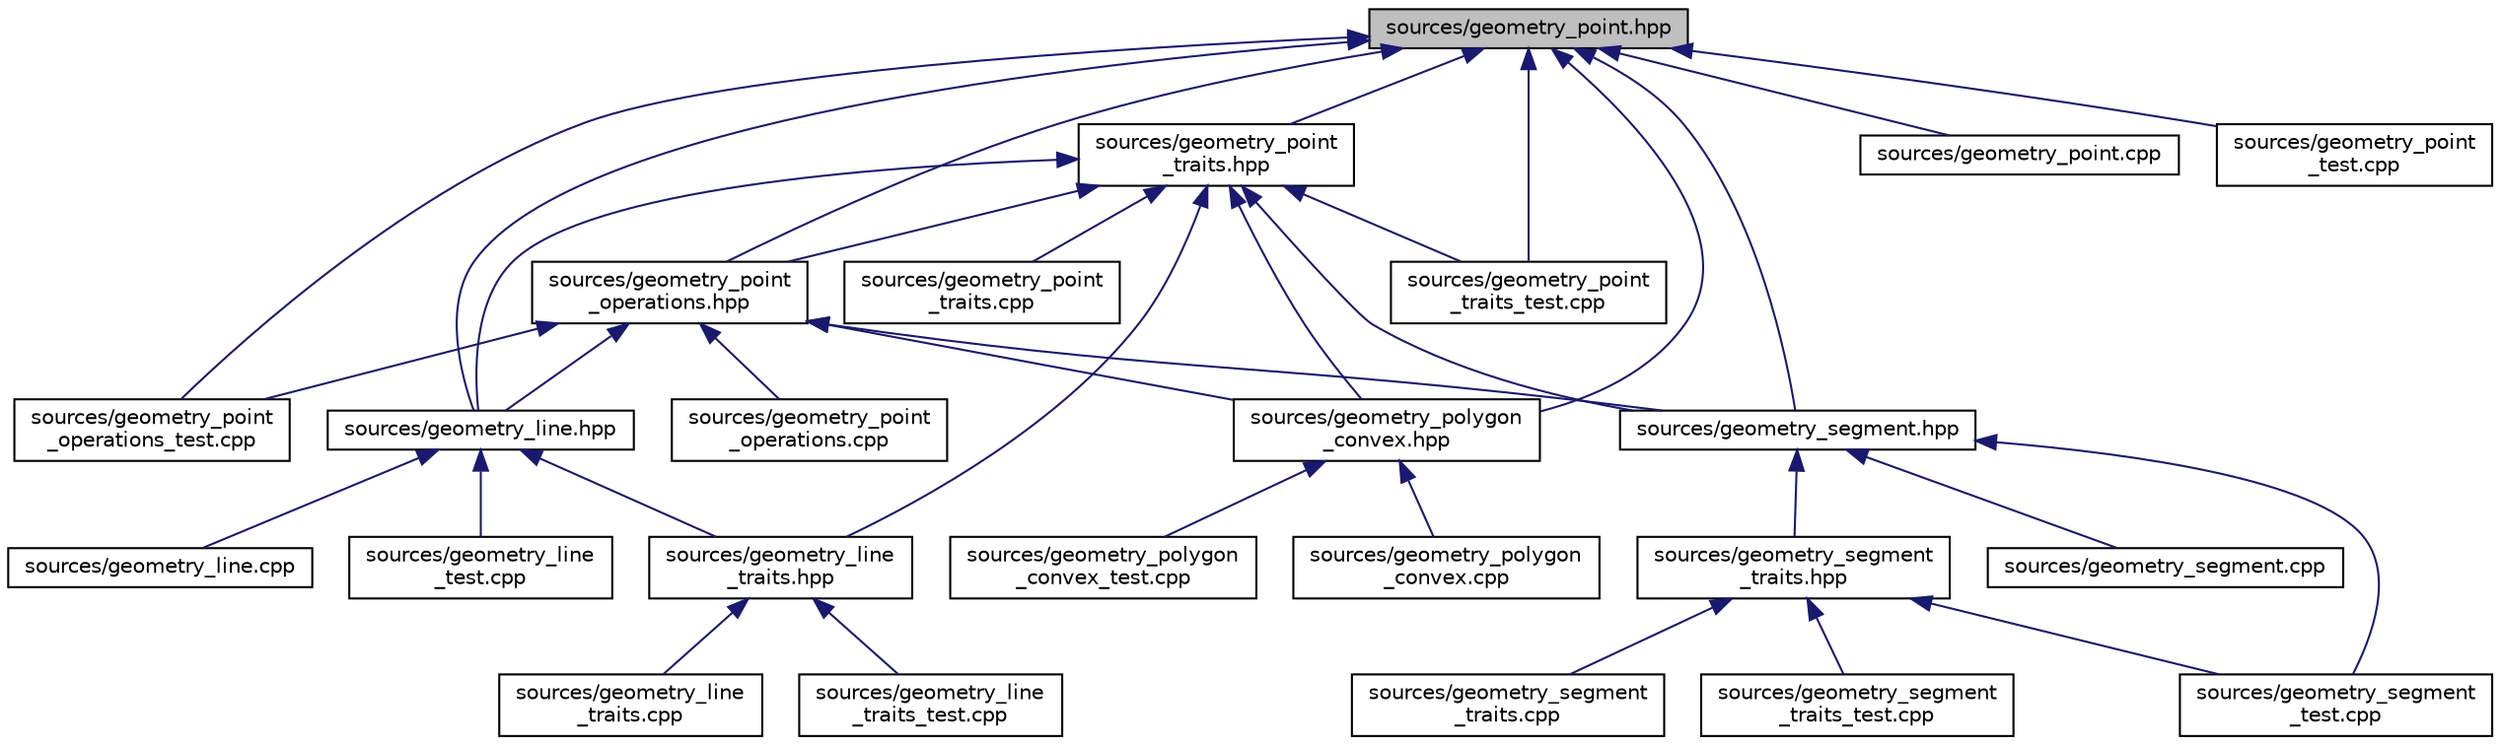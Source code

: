 digraph "sources/geometry_point.hpp"
{
 // LATEX_PDF_SIZE
  edge [fontname="Helvetica",fontsize="10",labelfontname="Helvetica",labelfontsize="10"];
  node [fontname="Helvetica",fontsize="10",shape=record];
  Node1 [label="sources/geometry_point.hpp",height=0.2,width=0.4,color="black", fillcolor="grey75", style="filled", fontcolor="black",tooltip=" "];
  Node1 -> Node2 [dir="back",color="midnightblue",fontsize="10",style="solid",fontname="Helvetica"];
  Node2 [label="sources/geometry_line.hpp",height=0.2,width=0.4,color="black", fillcolor="white", style="filled",URL="$geometry__line_8hpp.html",tooltip=" "];
  Node2 -> Node3 [dir="back",color="midnightblue",fontsize="10",style="solid",fontname="Helvetica"];
  Node3 [label="sources/geometry_line.cpp",height=0.2,width=0.4,color="black", fillcolor="white", style="filled",URL="$geometry__line_8cpp.html",tooltip=" "];
  Node2 -> Node4 [dir="back",color="midnightblue",fontsize="10",style="solid",fontname="Helvetica"];
  Node4 [label="sources/geometry_line\l_test.cpp",height=0.2,width=0.4,color="black", fillcolor="white", style="filled",URL="$geometry__line__test_8cpp.html",tooltip=" "];
  Node2 -> Node5 [dir="back",color="midnightblue",fontsize="10",style="solid",fontname="Helvetica"];
  Node5 [label="sources/geometry_line\l_traits.hpp",height=0.2,width=0.4,color="black", fillcolor="white", style="filled",URL="$geometry__line__traits_8hpp.html",tooltip=" "];
  Node5 -> Node6 [dir="back",color="midnightblue",fontsize="10",style="solid",fontname="Helvetica"];
  Node6 [label="sources/geometry_line\l_traits.cpp",height=0.2,width=0.4,color="black", fillcolor="white", style="filled",URL="$geometry__line__traits_8cpp.html",tooltip=" "];
  Node5 -> Node7 [dir="back",color="midnightblue",fontsize="10",style="solid",fontname="Helvetica"];
  Node7 [label="sources/geometry_line\l_traits_test.cpp",height=0.2,width=0.4,color="black", fillcolor="white", style="filled",URL="$geometry__line__traits__test_8cpp.html",tooltip=" "];
  Node1 -> Node8 [dir="back",color="midnightblue",fontsize="10",style="solid",fontname="Helvetica"];
  Node8 [label="sources/geometry_point.cpp",height=0.2,width=0.4,color="black", fillcolor="white", style="filled",URL="$geometry__point_8cpp.html",tooltip=" "];
  Node1 -> Node9 [dir="back",color="midnightblue",fontsize="10",style="solid",fontname="Helvetica"];
  Node9 [label="sources/geometry_point\l_operations.hpp",height=0.2,width=0.4,color="black", fillcolor="white", style="filled",URL="$geometry__point__operations_8hpp.html",tooltip=" "];
  Node9 -> Node2 [dir="back",color="midnightblue",fontsize="10",style="solid",fontname="Helvetica"];
  Node9 -> Node10 [dir="back",color="midnightblue",fontsize="10",style="solid",fontname="Helvetica"];
  Node10 [label="sources/geometry_point\l_operations.cpp",height=0.2,width=0.4,color="black", fillcolor="white", style="filled",URL="$geometry__point__operations_8cpp.html",tooltip=" "];
  Node9 -> Node11 [dir="back",color="midnightblue",fontsize="10",style="solid",fontname="Helvetica"];
  Node11 [label="sources/geometry_point\l_operations_test.cpp",height=0.2,width=0.4,color="black", fillcolor="white", style="filled",URL="$geometry__point__operations__test_8cpp.html",tooltip=" "];
  Node9 -> Node12 [dir="back",color="midnightblue",fontsize="10",style="solid",fontname="Helvetica"];
  Node12 [label="sources/geometry_polygon\l_convex.hpp",height=0.2,width=0.4,color="black", fillcolor="white", style="filled",URL="$geometry__polygon__convex_8hpp.html",tooltip=" "];
  Node12 -> Node13 [dir="back",color="midnightblue",fontsize="10",style="solid",fontname="Helvetica"];
  Node13 [label="sources/geometry_polygon\l_convex.cpp",height=0.2,width=0.4,color="black", fillcolor="white", style="filled",URL="$geometry__polygon__convex_8cpp.html",tooltip=" "];
  Node12 -> Node14 [dir="back",color="midnightblue",fontsize="10",style="solid",fontname="Helvetica"];
  Node14 [label="sources/geometry_polygon\l_convex_test.cpp",height=0.2,width=0.4,color="black", fillcolor="white", style="filled",URL="$geometry__polygon__convex__test_8cpp.html",tooltip=" "];
  Node9 -> Node15 [dir="back",color="midnightblue",fontsize="10",style="solid",fontname="Helvetica"];
  Node15 [label="sources/geometry_segment.hpp",height=0.2,width=0.4,color="black", fillcolor="white", style="filled",URL="$geometry__segment_8hpp.html",tooltip=" "];
  Node15 -> Node16 [dir="back",color="midnightblue",fontsize="10",style="solid",fontname="Helvetica"];
  Node16 [label="sources/geometry_segment.cpp",height=0.2,width=0.4,color="black", fillcolor="white", style="filled",URL="$geometry__segment_8cpp.html",tooltip=" "];
  Node15 -> Node17 [dir="back",color="midnightblue",fontsize="10",style="solid",fontname="Helvetica"];
  Node17 [label="sources/geometry_segment\l_test.cpp",height=0.2,width=0.4,color="black", fillcolor="white", style="filled",URL="$geometry__segment__test_8cpp.html",tooltip=" "];
  Node15 -> Node18 [dir="back",color="midnightblue",fontsize="10",style="solid",fontname="Helvetica"];
  Node18 [label="sources/geometry_segment\l_traits.hpp",height=0.2,width=0.4,color="black", fillcolor="white", style="filled",URL="$geometry__segment__traits_8hpp.html",tooltip=" "];
  Node18 -> Node17 [dir="back",color="midnightblue",fontsize="10",style="solid",fontname="Helvetica"];
  Node18 -> Node19 [dir="back",color="midnightblue",fontsize="10",style="solid",fontname="Helvetica"];
  Node19 [label="sources/geometry_segment\l_traits.cpp",height=0.2,width=0.4,color="black", fillcolor="white", style="filled",URL="$geometry__segment__traits_8cpp.html",tooltip=" "];
  Node18 -> Node20 [dir="back",color="midnightblue",fontsize="10",style="solid",fontname="Helvetica"];
  Node20 [label="sources/geometry_segment\l_traits_test.cpp",height=0.2,width=0.4,color="black", fillcolor="white", style="filled",URL="$geometry__segment__traits__test_8cpp.html",tooltip=" "];
  Node1 -> Node11 [dir="back",color="midnightblue",fontsize="10",style="solid",fontname="Helvetica"];
  Node1 -> Node21 [dir="back",color="midnightblue",fontsize="10",style="solid",fontname="Helvetica"];
  Node21 [label="sources/geometry_point\l_test.cpp",height=0.2,width=0.4,color="black", fillcolor="white", style="filled",URL="$geometry__point__test_8cpp.html",tooltip=" "];
  Node1 -> Node22 [dir="back",color="midnightblue",fontsize="10",style="solid",fontname="Helvetica"];
  Node22 [label="sources/geometry_point\l_traits.hpp",height=0.2,width=0.4,color="black", fillcolor="white", style="filled",URL="$geometry__point__traits_8hpp.html",tooltip=" "];
  Node22 -> Node2 [dir="back",color="midnightblue",fontsize="10",style="solid",fontname="Helvetica"];
  Node22 -> Node5 [dir="back",color="midnightblue",fontsize="10",style="solid",fontname="Helvetica"];
  Node22 -> Node9 [dir="back",color="midnightblue",fontsize="10",style="solid",fontname="Helvetica"];
  Node22 -> Node23 [dir="back",color="midnightblue",fontsize="10",style="solid",fontname="Helvetica"];
  Node23 [label="sources/geometry_point\l_traits.cpp",height=0.2,width=0.4,color="black", fillcolor="white", style="filled",URL="$geometry__point__traits_8cpp.html",tooltip=" "];
  Node22 -> Node24 [dir="back",color="midnightblue",fontsize="10",style="solid",fontname="Helvetica"];
  Node24 [label="sources/geometry_point\l_traits_test.cpp",height=0.2,width=0.4,color="black", fillcolor="white", style="filled",URL="$geometry__point__traits__test_8cpp.html",tooltip=" "];
  Node22 -> Node12 [dir="back",color="midnightblue",fontsize="10",style="solid",fontname="Helvetica"];
  Node22 -> Node15 [dir="back",color="midnightblue",fontsize="10",style="solid",fontname="Helvetica"];
  Node1 -> Node24 [dir="back",color="midnightblue",fontsize="10",style="solid",fontname="Helvetica"];
  Node1 -> Node12 [dir="back",color="midnightblue",fontsize="10",style="solid",fontname="Helvetica"];
  Node1 -> Node15 [dir="back",color="midnightblue",fontsize="10",style="solid",fontname="Helvetica"];
}

